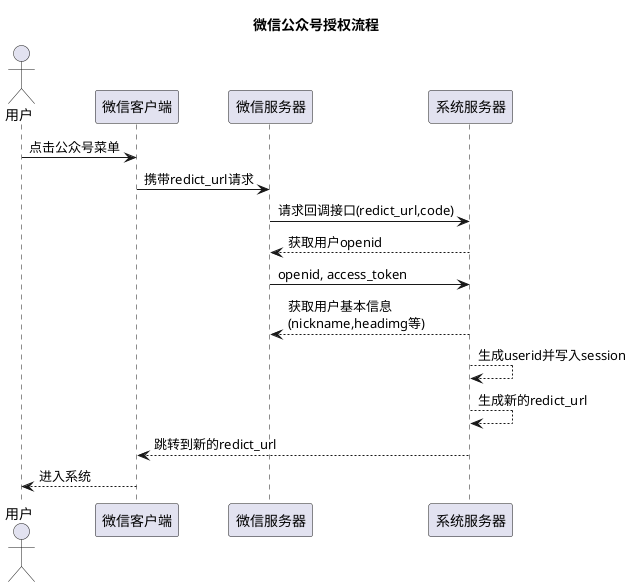 @startuml
title: 微信公众号授权流程
' 测试时序图

actor 用户
participant 微信客户端
participant 微信服务器
participant 系统服务器

用户 -> 微信客户端: 点击公众号菜单
微信客户端 -> 微信服务器: 携带redict_url请求
微信服务器 -> 系统服务器: 请求回调接口(redict_url,code)
微信服务器 <-- 系统服务器: 获取用户openid
微信服务器 -> 系统服务器: openid, access_token
微信服务器 <-- 系统服务器: 获取用户基本信息\n(nickname,headimg等)
系统服务器 --> 系统服务器: 生成userid并写入session
系统服务器 --> 系统服务器: 生成新的redict_url
微信客户端 <-- 系统服务器: 跳转到新的redict_url
用户 <-- 微信客户端: 进入系统
@enduml

